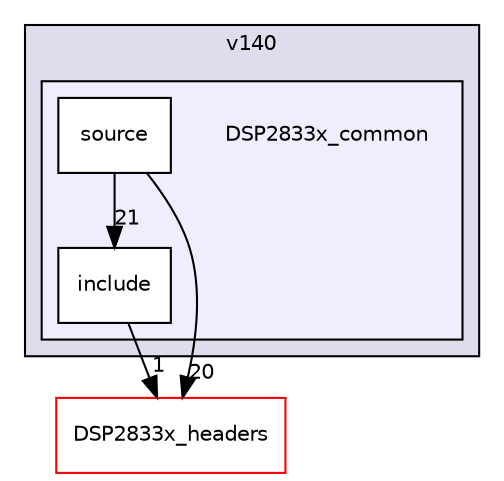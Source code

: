 digraph "f2833x/v140/DSP2833x_common" {
  compound=true
  node [ fontsize="10", fontname="Helvetica"];
  edge [ labelfontsize="10", labelfontname="Helvetica"];
  subgraph clusterdir_04528772291e8d2837135c466a1b299b {
    graph [ bgcolor="#ddddee", pencolor="black", label="v140" fontname="Helvetica", fontsize="10", URL="dir_04528772291e8d2837135c466a1b299b.html"]
  subgraph clusterdir_caa383324699c56258900c5d5c2a720c {
    graph [ bgcolor="#eeeeff", pencolor="black", label="" URL="dir_caa383324699c56258900c5d5c2a720c.html"];
    dir_caa383324699c56258900c5d5c2a720c [shape=plaintext label="DSP2833x_common"];
    dir_9f4c71d087592784b3e296824789ab3f [shape=box label="include" color="black" fillcolor="white" style="filled" URL="dir_9f4c71d087592784b3e296824789ab3f.html"];
    dir_cbc254c1b84e0cf82ac593ff37874f52 [shape=box label="source" color="black" fillcolor="white" style="filled" URL="dir_cbc254c1b84e0cf82ac593ff37874f52.html"];
  }
  }
  dir_b50d3d096ab707223c705c852576767d [shape=box label="DSP2833x_headers" fillcolor="white" style="filled" color="red" URL="dir_b50d3d096ab707223c705c852576767d.html"];
  dir_cbc254c1b84e0cf82ac593ff37874f52->dir_9f4c71d087592784b3e296824789ab3f [headlabel="21", labeldistance=1.5 headhref="dir_000008_000007.html"];
  dir_cbc254c1b84e0cf82ac593ff37874f52->dir_b50d3d096ab707223c705c852576767d [headlabel="20", labeldistance=1.5 headhref="dir_000008_000009.html"];
  dir_9f4c71d087592784b3e296824789ab3f->dir_b50d3d096ab707223c705c852576767d [headlabel="1", labeldistance=1.5 headhref="dir_000007_000009.html"];
}
